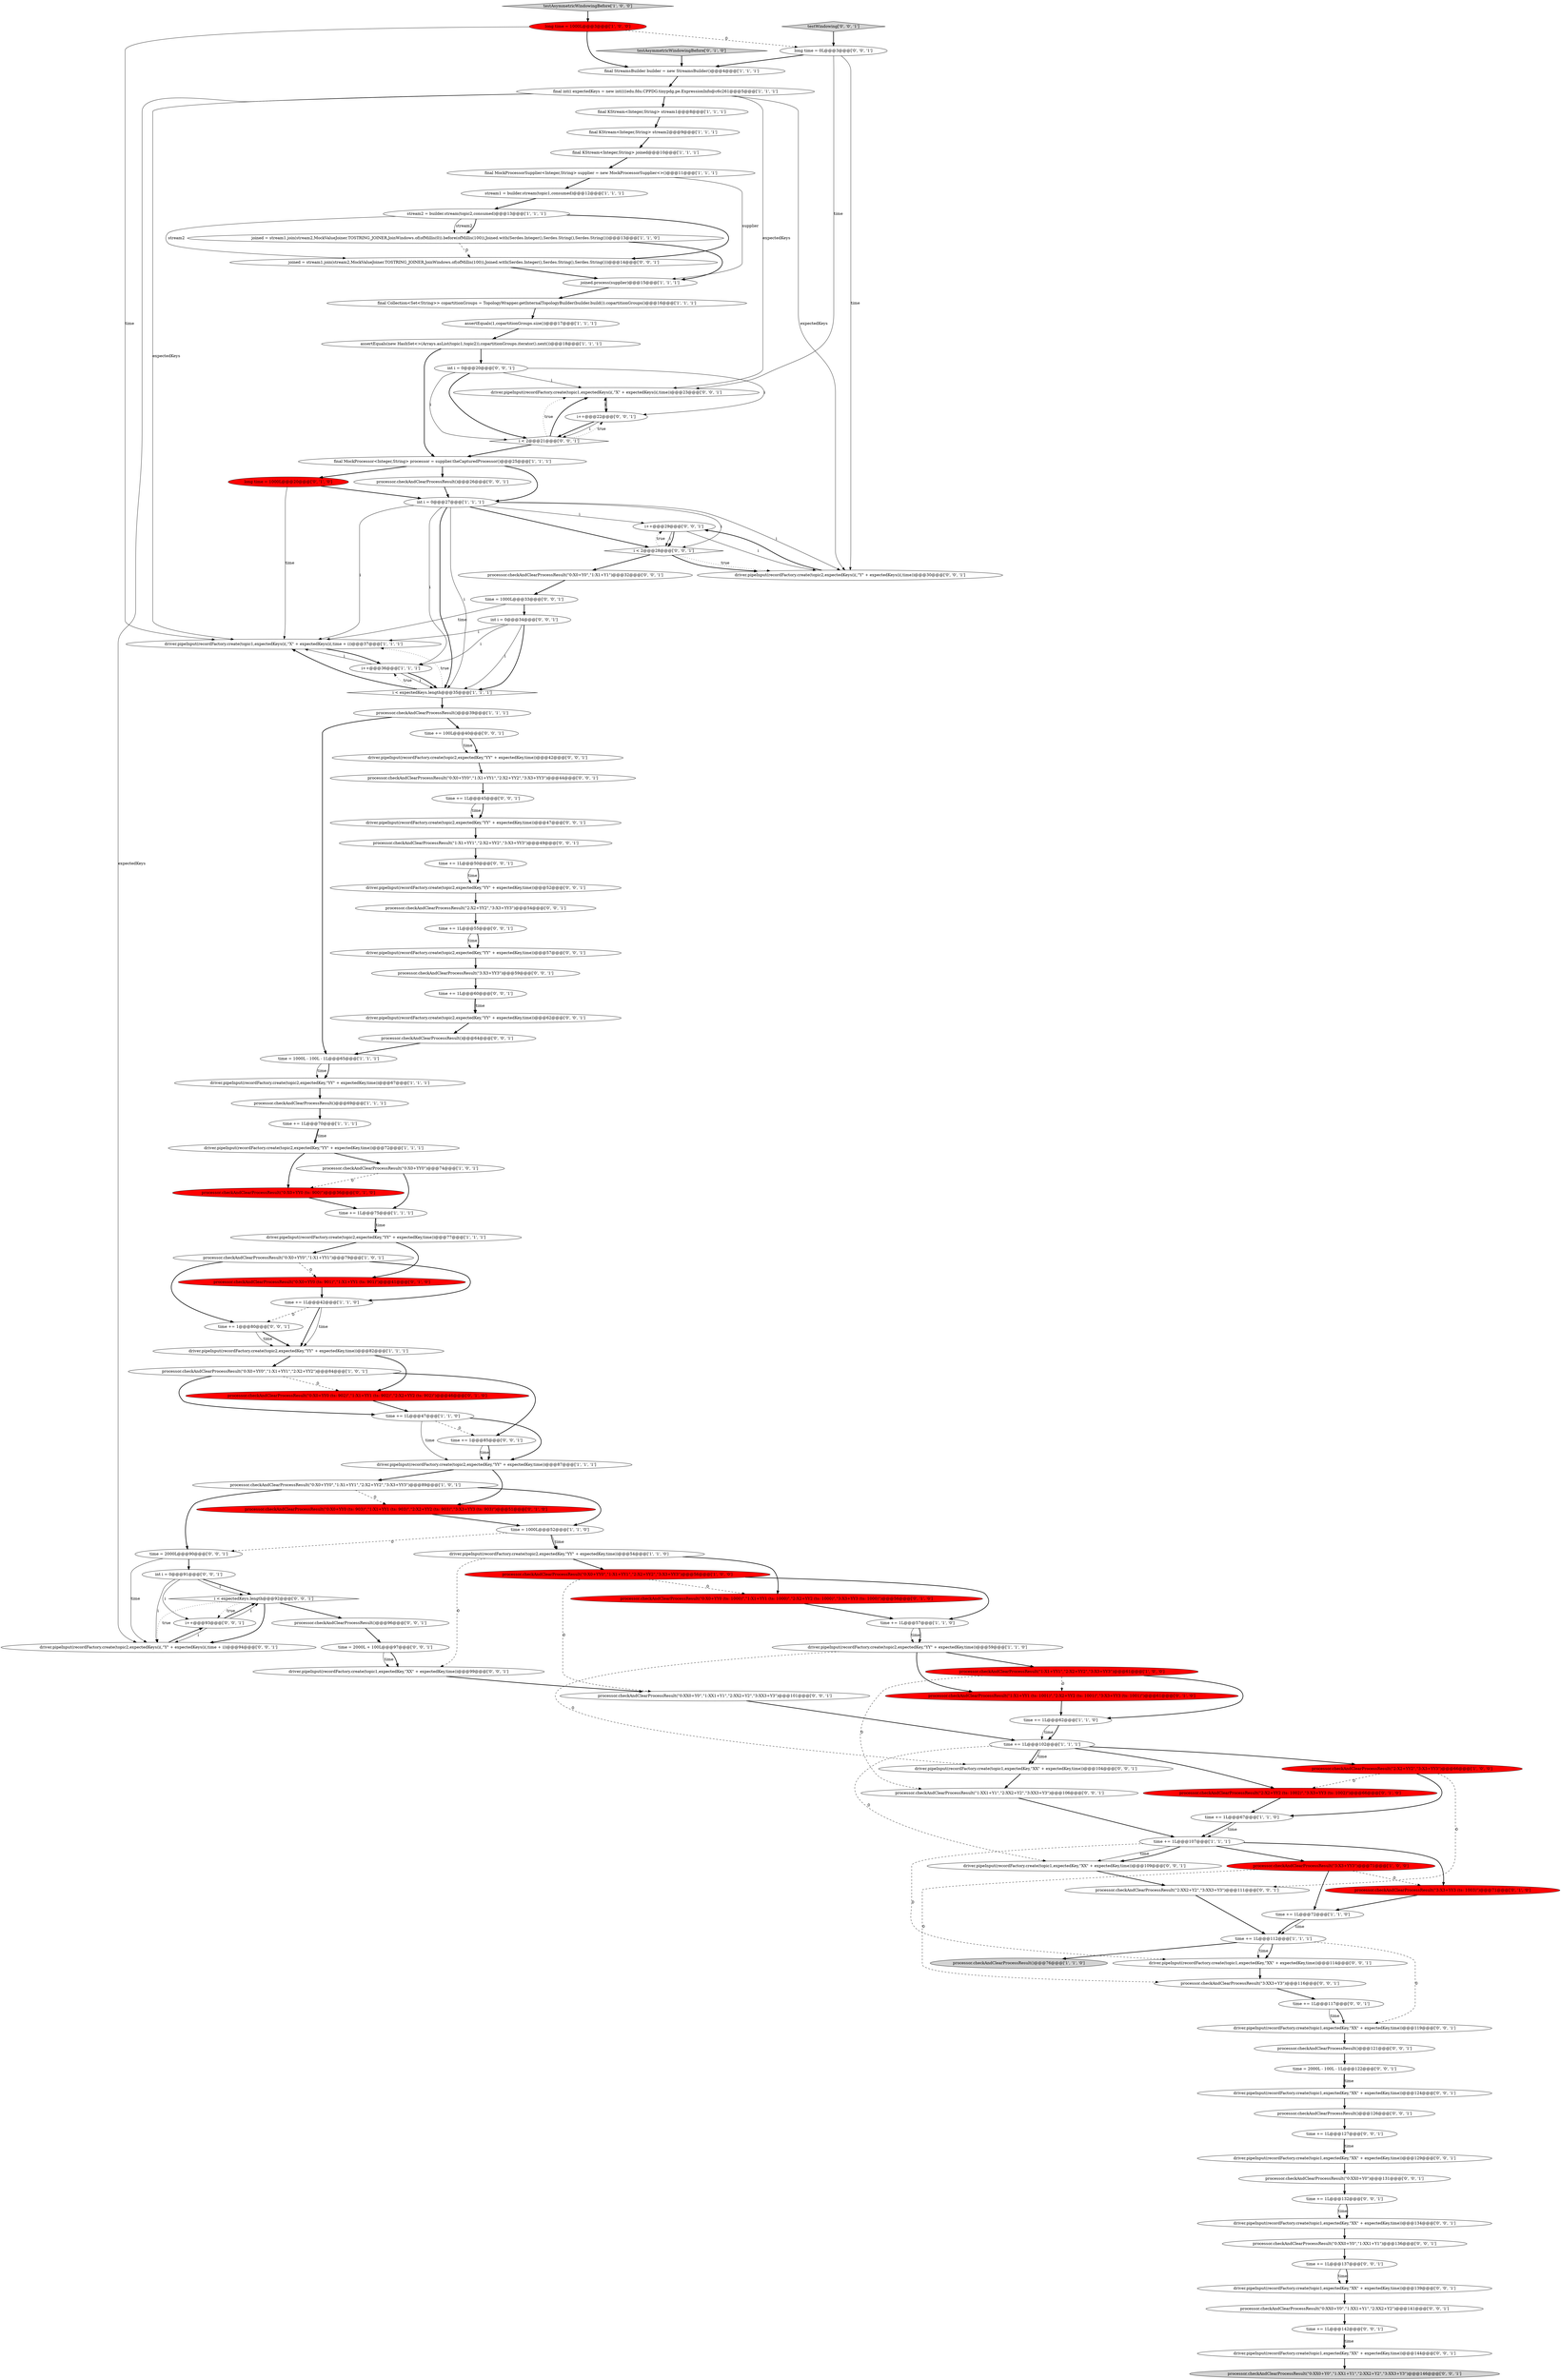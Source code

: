 digraph {
38 [style = filled, label = "time += 1L@@@75@@@['1', '1', '1']", fillcolor = white, shape = ellipse image = "AAA0AAABBB1BBB"];
18 [style = filled, label = "driver.pipeInput(recordFactory.create(topic1,expectedKeys(i(,\"X\" + expectedKeys(i(,time + i))@@@37@@@['1', '1', '1']", fillcolor = white, shape = ellipse image = "AAA0AAABBB1BBB"];
69 [style = filled, label = "processor.checkAndClearProcessResult()@@@121@@@['0', '0', '1']", fillcolor = white, shape = ellipse image = "AAA0AAABBB3BBB"];
13 [style = filled, label = "driver.pipeInput(recordFactory.create(topic2,expectedKey,\"YY\" + expectedKey,time))@@@82@@@['1', '1', '1']", fillcolor = white, shape = ellipse image = "AAA0AAABBB1BBB"];
68 [style = filled, label = "i++@@@29@@@['0', '0', '1']", fillcolor = white, shape = ellipse image = "AAA0AAABBB3BBB"];
55 [style = filled, label = "testAsymmetricWindowingBefore['0', '1', '0']", fillcolor = lightgray, shape = diamond image = "AAA0AAABBB2BBB"];
16 [style = filled, label = "time += 1L@@@47@@@['1', '1', '0']", fillcolor = white, shape = ellipse image = "AAA0AAABBB1BBB"];
40 [style = filled, label = "driver.pipeInput(recordFactory.create(topic2,expectedKey,\"YY\" + expectedKey,time))@@@87@@@['1', '1', '1']", fillcolor = white, shape = ellipse image = "AAA0AAABBB1BBB"];
7 [style = filled, label = "assertEquals(new HashSet<>(Arrays.asList(topic1,topic2)),copartitionGroups.iterator().next())@@@18@@@['1', '1', '1']", fillcolor = white, shape = ellipse image = "AAA0AAABBB1BBB"];
93 [style = filled, label = "processor.checkAndClearProcessResult(\"1:X1+YY1\",\"2:X2+YY2\",\"3:X3+YY3\")@@@49@@@['0', '0', '1']", fillcolor = white, shape = ellipse image = "AAA0AAABBB3BBB"];
15 [style = filled, label = "joined.process(supplier)@@@15@@@['1', '1', '1']", fillcolor = white, shape = ellipse image = "AAA0AAABBB1BBB"];
6 [style = filled, label = "driver.pipeInput(recordFactory.create(topic2,expectedKey,\"YY\" + expectedKey,time))@@@54@@@['1', '1', '0']", fillcolor = white, shape = ellipse image = "AAA0AAABBB1BBB"];
109 [style = filled, label = "driver.pipeInput(recordFactory.create(topic1,expectedKey,\"XX\" + expectedKey,time))@@@139@@@['0', '0', '1']", fillcolor = white, shape = ellipse image = "AAA0AAABBB3BBB"];
72 [style = filled, label = "testWindowing['0', '0', '1']", fillcolor = lightgray, shape = diamond image = "AAA0AAABBB3BBB"];
50 [style = filled, label = "processor.checkAndClearProcessResult(\"3:X3+YY3\")@@@71@@@['1', '0', '0']", fillcolor = red, shape = ellipse image = "AAA1AAABBB1BBB"];
120 [style = filled, label = "processor.checkAndClearProcessResult()@@@26@@@['0', '0', '1']", fillcolor = white, shape = ellipse image = "AAA0AAABBB3BBB"];
45 [style = filled, label = "final KStream<Integer,String> joined@@@10@@@['1', '1', '1']", fillcolor = white, shape = ellipse image = "AAA0AAABBB1BBB"];
91 [style = filled, label = "int i = 0@@@91@@@['0', '0', '1']", fillcolor = white, shape = ellipse image = "AAA0AAABBB3BBB"];
79 [style = filled, label = "processor.checkAndClearProcessResult(\"2:XX2+Y2\",\"3:XX3+Y3\")@@@111@@@['0', '0', '1']", fillcolor = white, shape = ellipse image = "AAA0AAABBB3BBB"];
110 [style = filled, label = "i < expectedKeys.length@@@92@@@['0', '0', '1']", fillcolor = white, shape = diamond image = "AAA0AAABBB3BBB"];
42 [style = filled, label = "processor.checkAndClearProcessResult(\"0:X0+YY0\")@@@74@@@['1', '0', '1']", fillcolor = white, shape = ellipse image = "AAA0AAABBB1BBB"];
56 [style = filled, label = "processor.checkAndClearProcessResult(\"1:X1+YY1 (ts: 1001)\",\"2:X2+YY2 (ts: 1001)\",\"3:X3+YY3 (ts: 1001)\")@@@61@@@['0', '1', '0']", fillcolor = red, shape = ellipse image = "AAA1AAABBB2BBB"];
27 [style = filled, label = "processor.checkAndClearProcessResult()@@@69@@@['1', '1', '1']", fillcolor = white, shape = ellipse image = "AAA0AAABBB1BBB"];
89 [style = filled, label = "processor.checkAndClearProcessResult()@@@64@@@['0', '0', '1']", fillcolor = white, shape = ellipse image = "AAA0AAABBB3BBB"];
25 [style = filled, label = "processor.checkAndClearProcessResult(\"2:X2+YY2\",\"3:X3+YY3\")@@@66@@@['1', '0', '0']", fillcolor = red, shape = ellipse image = "AAA1AAABBB1BBB"];
65 [style = filled, label = "driver.pipeInput(recordFactory.create(topic2,expectedKey,\"YY\" + expectedKey,time))@@@42@@@['0', '0', '1']", fillcolor = white, shape = ellipse image = "AAA0AAABBB3BBB"];
32 [style = filled, label = "i < expectedKeys.length@@@35@@@['1', '1', '1']", fillcolor = white, shape = diamond image = "AAA0AAABBB1BBB"];
99 [style = filled, label = "processor.checkAndClearProcessResult(\"2:X2+YY2\",\"3:X3+YY3\")@@@54@@@['0', '0', '1']", fillcolor = white, shape = ellipse image = "AAA0AAABBB3BBB"];
62 [style = filled, label = "processor.checkAndClearProcessResult(\"3:XX3+Y3\")@@@116@@@['0', '0', '1']", fillcolor = white, shape = ellipse image = "AAA0AAABBB3BBB"];
54 [style = filled, label = "processor.checkAndClearProcessResult(\"0:X0+YY0 (ts: 901)\",\"1:X1+YY1 (ts: 901)\")@@@41@@@['0', '1', '0']", fillcolor = red, shape = ellipse image = "AAA1AAABBB2BBB"];
52 [style = filled, label = "processor.checkAndClearProcessResult(\"3:X3+YY3 (ts: 1003)\")@@@71@@@['0', '1', '0']", fillcolor = red, shape = ellipse image = "AAA1AAABBB2BBB"];
41 [style = filled, label = "processor.checkAndClearProcessResult()@@@39@@@['1', '1', '1']", fillcolor = white, shape = ellipse image = "AAA0AAABBB1BBB"];
76 [style = filled, label = "processor.checkAndClearProcessResult(\"3:X3+YY3\")@@@59@@@['0', '0', '1']", fillcolor = white, shape = ellipse image = "AAA0AAABBB3BBB"];
78 [style = filled, label = "driver.pipeInput(recordFactory.create(topic1,expectedKey,\"XX\" + expectedKey,time))@@@119@@@['0', '0', '1']", fillcolor = white, shape = ellipse image = "AAA0AAABBB3BBB"];
53 [style = filled, label = "processor.checkAndClearProcessResult(\"0:X0+YY0 (ts: 902)\",\"1:X1+YY1 (ts: 902)\",\"2:X2+YY2 (ts: 902)\")@@@46@@@['0', '1', '0']", fillcolor = red, shape = ellipse image = "AAA1AAABBB2BBB"];
100 [style = filled, label = "i++@@@93@@@['0', '0', '1']", fillcolor = white, shape = ellipse image = "AAA0AAABBB3BBB"];
108 [style = filled, label = "time = 2000L + 100L@@@97@@@['0', '0', '1']", fillcolor = white, shape = ellipse image = "AAA0AAABBB3BBB"];
61 [style = filled, label = "joined = stream1.join(stream2,MockValueJoiner.TOSTRING_JOINER,JoinWindows.of(ofMillis(100)),Joined.with(Serdes.Integer(),Serdes.String(),Serdes.String()))@@@14@@@['0', '0', '1']", fillcolor = white, shape = ellipse image = "AAA0AAABBB3BBB"];
81 [style = filled, label = "driver.pipeInput(recordFactory.create(topic1,expectedKeys(i(,\"X\" + expectedKeys(i(,time))@@@23@@@['0', '0', '1']", fillcolor = white, shape = ellipse image = "AAA0AAABBB3BBB"];
39 [style = filled, label = "joined = stream1.join(stream2,MockValueJoiner.TOSTRING_JOINER,JoinWindows.of(ofMillis(0)).before(ofMillis(100)),Joined.with(Serdes.Integer(),Serdes.String(),Serdes.String()))@@@13@@@['1', '1', '0']", fillcolor = white, shape = ellipse image = "AAA0AAABBB1BBB"];
94 [style = filled, label = "time += 1L@@@142@@@['0', '0', '1']", fillcolor = white, shape = ellipse image = "AAA0AAABBB3BBB"];
121 [style = filled, label = "processor.checkAndClearProcessResult(\"0:XX0+Y0\")@@@131@@@['0', '0', '1']", fillcolor = white, shape = ellipse image = "AAA0AAABBB3BBB"];
115 [style = filled, label = "time += 1L@@@60@@@['0', '0', '1']", fillcolor = white, shape = ellipse image = "AAA0AAABBB3BBB"];
104 [style = filled, label = "processor.checkAndClearProcessResult()@@@126@@@['0', '0', '1']", fillcolor = white, shape = ellipse image = "AAA0AAABBB3BBB"];
46 [style = filled, label = "time += 1L@@@107@@@['1', '1', '1']", fillcolor = white, shape = ellipse image = "AAA0AAABBB1BBB"];
75 [style = filled, label = "driver.pipeInput(recordFactory.create(topic1,expectedKey,\"XX\" + expectedKey,time))@@@109@@@['0', '0', '1']", fillcolor = white, shape = ellipse image = "AAA0AAABBB3BBB"];
9 [style = filled, label = "processor.checkAndClearProcessResult(\"0:X0+YY0\",\"1:X1+YY1\")@@@79@@@['1', '0', '1']", fillcolor = white, shape = ellipse image = "AAA0AAABBB1BBB"];
118 [style = filled, label = "processor.checkAndClearProcessResult(\"0:XX0+Y0\",\"1:XX1+Y1\",\"2:XX2+Y2\")@@@141@@@['0', '0', '1']", fillcolor = white, shape = ellipse image = "AAA0AAABBB3BBB"];
85 [style = filled, label = "driver.pipeInput(recordFactory.create(topic1,expectedKey,\"XX\" + expectedKey,time))@@@104@@@['0', '0', '1']", fillcolor = white, shape = ellipse image = "AAA0AAABBB3BBB"];
58 [style = filled, label = "processor.checkAndClearProcessResult(\"0:X0+YY0 (ts: 1000)\",\"1:X1+YY1 (ts: 1000)\",\"2:X2+YY2 (ts: 1000)\",\"3:X3+YY3 (ts: 1000)\")@@@56@@@['0', '1', '0']", fillcolor = red, shape = ellipse image = "AAA1AAABBB2BBB"];
14 [style = filled, label = "time = 1000L@@@52@@@['1', '1', '0']", fillcolor = white, shape = ellipse image = "AAA0AAABBB1BBB"];
8 [style = filled, label = "final StreamsBuilder builder = new StreamsBuilder()@@@4@@@['1', '1', '1']", fillcolor = white, shape = ellipse image = "AAA0AAABBB1BBB"];
113 [style = filled, label = "driver.pipeInput(recordFactory.create(topic1,expectedKey,\"XX\" + expectedKey,time))@@@99@@@['0', '0', '1']", fillcolor = white, shape = ellipse image = "AAA0AAABBB3BBB"];
24 [style = filled, label = "time += 1L@@@62@@@['1', '1', '0']", fillcolor = white, shape = ellipse image = "AAA0AAABBB1BBB"];
19 [style = filled, label = "driver.pipeInput(recordFactory.create(topic2,expectedKey,\"YY\" + expectedKey,time))@@@77@@@['1', '1', '1']", fillcolor = white, shape = ellipse image = "AAA0AAABBB1BBB"];
20 [style = filled, label = "i++@@@36@@@['1', '1', '1']", fillcolor = white, shape = ellipse image = "AAA0AAABBB1BBB"];
37 [style = filled, label = "final KStream<Integer,String> stream1@@@8@@@['1', '1', '1']", fillcolor = white, shape = ellipse image = "AAA0AAABBB1BBB"];
63 [style = filled, label = "processor.checkAndClearProcessResult(\"0:XX0+Y0\",\"1:XX1+Y1\",\"2:XX2+Y2\",\"3:XX3+Y3\")@@@101@@@['0', '0', '1']", fillcolor = white, shape = ellipse image = "AAA0AAABBB3BBB"];
11 [style = filled, label = "driver.pipeInput(recordFactory.create(topic2,expectedKey,\"YY\" + expectedKey,time))@@@59@@@['1', '1', '0']", fillcolor = white, shape = ellipse image = "AAA0AAABBB1BBB"];
0 [style = filled, label = "processor.checkAndClearProcessResult(\"0:X0+YY0\",\"1:X1+YY1\",\"2:X2+YY2\",\"3:X3+YY3\")@@@56@@@['1', '0', '0']", fillcolor = red, shape = ellipse image = "AAA1AAABBB1BBB"];
111 [style = filled, label = "time += 1L@@@45@@@['0', '0', '1']", fillcolor = white, shape = ellipse image = "AAA0AAABBB3BBB"];
48 [style = filled, label = "int i = 0@@@27@@@['1', '1', '1']", fillcolor = white, shape = ellipse image = "AAA0AAABBB1BBB"];
43 [style = filled, label = "final KStream<Integer,String> stream2@@@9@@@['1', '1', '1']", fillcolor = white, shape = ellipse image = "AAA0AAABBB1BBB"];
70 [style = filled, label = "time += 100L@@@40@@@['0', '0', '1']", fillcolor = white, shape = ellipse image = "AAA0AAABBB3BBB"];
33 [style = filled, label = "time += 1L@@@70@@@['1', '1', '1']", fillcolor = white, shape = ellipse image = "AAA0AAABBB1BBB"];
73 [style = filled, label = "driver.pipeInput(recordFactory.create(topic2,expectedKey,\"YY\" + expectedKey,time))@@@47@@@['0', '0', '1']", fillcolor = white, shape = ellipse image = "AAA0AAABBB3BBB"];
34 [style = filled, label = "stream1 = builder.stream(topic1,consumed)@@@12@@@['1', '1', '1']", fillcolor = white, shape = ellipse image = "AAA0AAABBB1BBB"];
4 [style = filled, label = "time += 1L@@@102@@@['1', '1', '1']", fillcolor = white, shape = ellipse image = "AAA0AAABBB1BBB"];
22 [style = filled, label = "driver.pipeInput(recordFactory.create(topic2,expectedKey,\"YY\" + expectedKey,time))@@@72@@@['1', '1', '1']", fillcolor = white, shape = ellipse image = "AAA0AAABBB1BBB"];
97 [style = filled, label = "i < 2@@@28@@@['0', '0', '1']", fillcolor = white, shape = diamond image = "AAA0AAABBB3BBB"];
17 [style = filled, label = "final int(( expectedKeys = new int((((edu.fdu.CPPDG.tinypdg.pe.ExpressionInfo@c6c261@@@5@@@['1', '1', '1']", fillcolor = white, shape = ellipse image = "AAA0AAABBB1BBB"];
96 [style = filled, label = "time += 1L@@@132@@@['0', '0', '1']", fillcolor = white, shape = ellipse image = "AAA0AAABBB3BBB"];
59 [style = filled, label = "processor.checkAndClearProcessResult(\"0:X0+YY0 (ts: 900)\")@@@36@@@['0', '1', '0']", fillcolor = red, shape = ellipse image = "AAA1AAABBB2BBB"];
83 [style = filled, label = "processor.checkAndClearProcessResult(\"0:XX0+Y0\",\"1:XX1+Y1\")@@@136@@@['0', '0', '1']", fillcolor = white, shape = ellipse image = "AAA0AAABBB3BBB"];
5 [style = filled, label = "processor.checkAndClearProcessResult()@@@76@@@['1', '1', '0']", fillcolor = lightgray, shape = ellipse image = "AAA0AAABBB1BBB"];
29 [style = filled, label = "final MockProcessor<Integer,String> processor = supplier.theCapturedProcessor()@@@25@@@['1', '1', '1']", fillcolor = white, shape = ellipse image = "AAA0AAABBB1BBB"];
10 [style = filled, label = "testAsymmetricWindowingBefore['1', '0', '0']", fillcolor = lightgray, shape = diamond image = "AAA0AAABBB1BBB"];
71 [style = filled, label = "time += 1@@@85@@@['0', '0', '1']", fillcolor = white, shape = ellipse image = "AAA0AAABBB3BBB"];
80 [style = filled, label = "processor.checkAndClearProcessResult()@@@96@@@['0', '0', '1']", fillcolor = white, shape = ellipse image = "AAA0AAABBB3BBB"];
36 [style = filled, label = "stream2 = builder.stream(topic2,consumed)@@@13@@@['1', '1', '1']", fillcolor = white, shape = ellipse image = "AAA0AAABBB1BBB"];
28 [style = filled, label = "time += 1L@@@57@@@['1', '1', '0']", fillcolor = white, shape = ellipse image = "AAA0AAABBB1BBB"];
44 [style = filled, label = "time = 1000L - 100L - 1L@@@65@@@['1', '1', '1']", fillcolor = white, shape = ellipse image = "AAA0AAABBB1BBB"];
21 [style = filled, label = "final Collection<Set<String>> copartitionGroups = TopologyWrapper.getInternalTopologyBuilder(builder.build()).copartitionGroups()@@@16@@@['1', '1', '1']", fillcolor = white, shape = ellipse image = "AAA0AAABBB1BBB"];
103 [style = filled, label = "time += 1L@@@137@@@['0', '0', '1']", fillcolor = white, shape = ellipse image = "AAA0AAABBB3BBB"];
112 [style = filled, label = "driver.pipeInput(recordFactory.create(topic1,expectedKey,\"XX\" + expectedKey,time))@@@114@@@['0', '0', '1']", fillcolor = white, shape = ellipse image = "AAA0AAABBB3BBB"];
77 [style = filled, label = "time += 1L@@@117@@@['0', '0', '1']", fillcolor = white, shape = ellipse image = "AAA0AAABBB3BBB"];
3 [style = filled, label = "processor.checkAndClearProcessResult(\"1:X1+YY1\",\"2:X2+YY2\",\"3:X3+YY3\")@@@61@@@['1', '0', '0']", fillcolor = red, shape = ellipse image = "AAA1AAABBB1BBB"];
95 [style = filled, label = "driver.pipeInput(recordFactory.create(topic2,expectedKeys(i(,\"Y\" + expectedKeys(i(,time))@@@30@@@['0', '0', '1']", fillcolor = white, shape = ellipse image = "AAA0AAABBB3BBB"];
84 [style = filled, label = "processor.checkAndClearProcessResult(\"0:X0+YY0\",\"1:X1+YY1\",\"2:X2+YY2\",\"3:X3+YY3\")@@@44@@@['0', '0', '1']", fillcolor = white, shape = ellipse image = "AAA0AAABBB3BBB"];
74 [style = filled, label = "int i = 0@@@34@@@['0', '0', '1']", fillcolor = white, shape = ellipse image = "AAA0AAABBB3BBB"];
116 [style = filled, label = "driver.pipeInput(recordFactory.create(topic2,expectedKeys(i(,\"Y\" + expectedKeys(i(,time + i))@@@94@@@['0', '0', '1']", fillcolor = white, shape = ellipse image = "AAA0AAABBB3BBB"];
90 [style = filled, label = "driver.pipeInput(recordFactory.create(topic1,expectedKey,\"XX\" + expectedKey,time))@@@134@@@['0', '0', '1']", fillcolor = white, shape = ellipse image = "AAA0AAABBB3BBB"];
117 [style = filled, label = "driver.pipeInput(recordFactory.create(topic2,expectedKey,\"YY\" + expectedKey,time))@@@57@@@['0', '0', '1']", fillcolor = white, shape = ellipse image = "AAA0AAABBB3BBB"];
101 [style = filled, label = "driver.pipeInput(recordFactory.create(topic2,expectedKey,\"YY\" + expectedKey,time))@@@52@@@['0', '0', '1']", fillcolor = white, shape = ellipse image = "AAA0AAABBB3BBB"];
1 [style = filled, label = "time += 1L@@@112@@@['1', '1', '1']", fillcolor = white, shape = ellipse image = "AAA0AAABBB1BBB"];
88 [style = filled, label = "processor.checkAndClearProcessResult(\"1:XX1+Y1\",\"2:XX2+Y2\",\"3:XX3+Y3\")@@@106@@@['0', '0', '1']", fillcolor = white, shape = ellipse image = "AAA0AAABBB3BBB"];
92 [style = filled, label = "time += 1L@@@50@@@['0', '0', '1']", fillcolor = white, shape = ellipse image = "AAA0AAABBB3BBB"];
114 [style = filled, label = "processor.checkAndClearProcessResult(\"0:XX0+Y0\",\"1:XX1+Y1\",\"2:XX2+Y2\",\"3:XX3+Y3\")@@@146@@@['0', '0', '1']", fillcolor = lightgray, shape = ellipse image = "AAA0AAABBB3BBB"];
98 [style = filled, label = "long time = 0L@@@3@@@['0', '0', '1']", fillcolor = white, shape = ellipse image = "AAA0AAABBB3BBB"];
82 [style = filled, label = "driver.pipeInput(recordFactory.create(topic1,expectedKey,\"XX\" + expectedKey,time))@@@144@@@['0', '0', '1']", fillcolor = white, shape = ellipse image = "AAA0AAABBB3BBB"];
49 [style = filled, label = "assertEquals(1,copartitionGroups.size())@@@17@@@['1', '1', '1']", fillcolor = white, shape = ellipse image = "AAA0AAABBB1BBB"];
105 [style = filled, label = "time = 2000L@@@90@@@['0', '0', '1']", fillcolor = white, shape = ellipse image = "AAA0AAABBB3BBB"];
51 [style = filled, label = "processor.checkAndClearProcessResult(\"0:X0+YY0 (ts: 903)\",\"1:X1+YY1 (ts: 903)\",\"2:X2+YY2 (ts: 903)\",\"3:X3+YY3 (ts: 903)\")@@@51@@@['0', '1', '0']", fillcolor = red, shape = ellipse image = "AAA1AAABBB2BBB"];
64 [style = filled, label = "int i = 0@@@20@@@['0', '0', '1']", fillcolor = white, shape = ellipse image = "AAA0AAABBB3BBB"];
57 [style = filled, label = "long time = 1000L@@@20@@@['0', '1', '0']", fillcolor = red, shape = ellipse image = "AAA1AAABBB2BBB"];
12 [style = filled, label = "time += 1L@@@67@@@['1', '1', '0']", fillcolor = white, shape = ellipse image = "AAA0AAABBB1BBB"];
35 [style = filled, label = "processor.checkAndClearProcessResult(\"0:X0+YY0\",\"1:X1+YY1\",\"2:X2+YY2\")@@@84@@@['1', '0', '1']", fillcolor = white, shape = ellipse image = "AAA0AAABBB1BBB"];
2 [style = filled, label = "processor.checkAndClearProcessResult(\"0:X0+YY0\",\"1:X1+YY1\",\"2:X2+YY2\",\"3:X3+YY3\")@@@89@@@['1', '0', '1']", fillcolor = white, shape = ellipse image = "AAA0AAABBB1BBB"];
60 [style = filled, label = "processor.checkAndClearProcessResult(\"2:X2+YY2 (ts: 1002)\",\"3:X3+YY3 (ts: 1002)\")@@@66@@@['0', '1', '0']", fillcolor = red, shape = ellipse image = "AAA1AAABBB2BBB"];
86 [style = filled, label = "time += 1L@@@127@@@['0', '0', '1']", fillcolor = white, shape = ellipse image = "AAA0AAABBB3BBB"];
122 [style = filled, label = "time = 1000L@@@33@@@['0', '0', '1']", fillcolor = white, shape = ellipse image = "AAA0AAABBB3BBB"];
26 [style = filled, label = "final MockProcessorSupplier<Integer,String> supplier = new MockProcessorSupplier<>()@@@11@@@['1', '1', '1']", fillcolor = white, shape = ellipse image = "AAA0AAABBB1BBB"];
123 [style = filled, label = "time += 1@@@80@@@['0', '0', '1']", fillcolor = white, shape = ellipse image = "AAA0AAABBB3BBB"];
31 [style = filled, label = "time += 1L@@@42@@@['1', '1', '0']", fillcolor = white, shape = ellipse image = "AAA0AAABBB1BBB"];
106 [style = filled, label = "time = 2000L - 100L - 1L@@@122@@@['0', '0', '1']", fillcolor = white, shape = ellipse image = "AAA0AAABBB3BBB"];
124 [style = filled, label = "processor.checkAndClearProcessResult(\"0:X0+Y0\",\"1:X1+Y1\")@@@32@@@['0', '0', '1']", fillcolor = white, shape = ellipse image = "AAA0AAABBB3BBB"];
47 [style = filled, label = "driver.pipeInput(recordFactory.create(topic2,expectedKey,\"YY\" + expectedKey,time))@@@67@@@['1', '1', '1']", fillcolor = white, shape = ellipse image = "AAA0AAABBB1BBB"];
66 [style = filled, label = "driver.pipeInput(recordFactory.create(topic1,expectedKey,\"XX\" + expectedKey,time))@@@129@@@['0', '0', '1']", fillcolor = white, shape = ellipse image = "AAA0AAABBB3BBB"];
87 [style = filled, label = "i < 2@@@21@@@['0', '0', '1']", fillcolor = white, shape = diamond image = "AAA0AAABBB3BBB"];
107 [style = filled, label = "driver.pipeInput(recordFactory.create(topic1,expectedKey,\"XX\" + expectedKey,time))@@@124@@@['0', '0', '1']", fillcolor = white, shape = ellipse image = "AAA0AAABBB3BBB"];
102 [style = filled, label = "i++@@@22@@@['0', '0', '1']", fillcolor = white, shape = ellipse image = "AAA0AAABBB3BBB"];
119 [style = filled, label = "time += 1L@@@55@@@['0', '0', '1']", fillcolor = white, shape = ellipse image = "AAA0AAABBB3BBB"];
23 [style = filled, label = "long time = 1000L@@@3@@@['1', '0', '0']", fillcolor = red, shape = ellipse image = "AAA1AAABBB1BBB"];
67 [style = filled, label = "driver.pipeInput(recordFactory.create(topic2,expectedKey,\"YY\" + expectedKey,time))@@@62@@@['0', '0', '1']", fillcolor = white, shape = ellipse image = "AAA0AAABBB3BBB"];
30 [style = filled, label = "time += 1L@@@72@@@['1', '1', '0']", fillcolor = white, shape = ellipse image = "AAA0AAABBB1BBB"];
1->5 [style = bold, label=""];
58->28 [style = bold, label=""];
40->2 [style = bold, label=""];
42->59 [style = dashed, label="0"];
117->76 [style = bold, label=""];
79->1 [style = bold, label=""];
119->117 [style = bold, label=""];
4->25 [style = bold, label=""];
90->83 [style = bold, label=""];
3->24 [style = bold, label=""];
121->96 [style = bold, label=""];
105->116 [style = solid, label="time"];
15->21 [style = bold, label=""];
98->95 [style = solid, label="time"];
70->65 [style = bold, label=""];
26->34 [style = bold, label=""];
65->84 [style = bold, label=""];
91->110 [style = bold, label=""];
46->112 [style = dashed, label="0"];
4->75 [style = dashed, label="0"];
102->81 [style = solid, label="i"];
104->86 [style = bold, label=""];
97->68 [style = dotted, label="true"];
64->81 [style = solid, label="i"];
47->27 [style = bold, label=""];
119->117 [style = solid, label="time"];
107->104 [style = bold, label=""];
71->40 [style = solid, label="time"];
57->18 [style = solid, label="time"];
11->85 [style = dashed, label="0"];
96->90 [style = solid, label="time"];
113->63 [style = bold, label=""];
0->63 [style = dashed, label="0"];
87->81 [style = dotted, label="true"];
103->109 [style = solid, label="time"];
99->119 [style = bold, label=""];
37->43 [style = bold, label=""];
22->59 [style = bold, label=""];
93->92 [style = bold, label=""];
62->77 [style = bold, label=""];
30->1 [style = solid, label="time"];
36->39 [style = solid, label="stream2"];
19->9 [style = bold, label=""];
48->97 [style = solid, label="i"];
2->14 [style = bold, label=""];
124->122 [style = bold, label=""];
48->18 [style = solid, label="i"];
48->68 [style = solid, label="i"];
81->102 [style = bold, label=""];
109->118 [style = bold, label=""];
91->116 [style = solid, label="i"];
27->33 [style = bold, label=""];
68->97 [style = solid, label="i"];
32->18 [style = bold, label=""];
46->50 [style = bold, label=""];
87->29 [style = bold, label=""];
97->95 [style = dotted, label="true"];
44->47 [style = bold, label=""];
7->29 [style = bold, label=""];
26->15 [style = solid, label="supplier"];
91->100 [style = solid, label="i"];
64->102 [style = solid, label="i"];
108->113 [style = bold, label=""];
91->110 [style = solid, label="i"];
46->75 [style = solid, label="time"];
112->62 [style = bold, label=""];
16->40 [style = bold, label=""];
73->93 [style = bold, label=""];
11->56 [style = bold, label=""];
17->116 [style = solid, label="expectedKeys"];
28->11 [style = solid, label="time"];
40->51 [style = bold, label=""];
86->66 [style = bold, label=""];
50->30 [style = bold, label=""];
98->81 [style = solid, label="time"];
83->103 [style = bold, label=""];
3->56 [style = dashed, label="0"];
1->112 [style = bold, label=""];
25->79 [style = dashed, label="0"];
67->89 [style = bold, label=""];
23->8 [style = bold, label=""];
17->37 [style = bold, label=""];
105->91 [style = bold, label=""];
77->78 [style = bold, label=""];
122->18 [style = solid, label="time"];
43->45 [style = bold, label=""];
116->100 [style = bold, label=""];
106->107 [style = bold, label=""];
123->13 [style = bold, label=""];
88->46 [style = bold, label=""];
48->97 [style = bold, label=""];
24->4 [style = solid, label="time"];
50->62 [style = dashed, label="0"];
8->17 [style = bold, label=""];
3->88 [style = dashed, label="0"];
18->20 [style = bold, label=""];
86->66 [style = solid, label="time"];
51->14 [style = bold, label=""];
35->71 [style = bold, label=""];
35->53 [style = dashed, label="0"];
50->52 [style = dashed, label="0"];
96->90 [style = bold, label=""];
0->58 [style = dashed, label="0"];
85->88 [style = bold, label=""];
31->123 [style = dashed, label="0"];
38->19 [style = solid, label="time"];
34->36 [style = bold, label=""];
23->18 [style = solid, label="time"];
118->94 [style = bold, label=""];
48->32 [style = bold, label=""];
120->48 [style = bold, label=""];
9->123 [style = bold, label=""];
72->98 [style = bold, label=""];
48->20 [style = solid, label="i"];
75->79 [style = bold, label=""];
17->95 [style = solid, label="expectedKeys"];
29->57 [style = bold, label=""];
2->51 [style = dashed, label="0"];
42->38 [style = bold, label=""];
14->6 [style = bold, label=""];
122->74 [style = bold, label=""];
14->105 [style = dashed, label="0"];
41->70 [style = bold, label=""];
60->12 [style = bold, label=""];
22->42 [style = bold, label=""];
20->32 [style = solid, label="i"];
100->110 [style = bold, label=""];
110->116 [style = bold, label=""];
32->18 [style = dotted, label="true"];
110->80 [style = bold, label=""];
6->113 [style = dashed, label="0"];
106->107 [style = solid, label="time"];
7->64 [style = bold, label=""];
9->31 [style = bold, label=""];
17->81 [style = solid, label="expectedKeys"];
31->13 [style = bold, label=""];
48->32 [style = solid, label="i"];
25->60 [style = dashed, label="0"];
32->20 [style = dotted, label="true"];
92->101 [style = bold, label=""];
76->115 [style = bold, label=""];
70->65 [style = solid, label="time"];
87->81 [style = bold, label=""];
111->73 [style = bold, label=""];
31->13 [style = solid, label="time"];
115->67 [style = solid, label="time"];
56->24 [style = bold, label=""];
36->61 [style = solid, label="stream2"];
77->78 [style = solid, label="time"];
84->111 [style = bold, label=""];
36->39 [style = bold, label=""];
38->19 [style = bold, label=""];
80->108 [style = bold, label=""];
48->95 [style = solid, label="i"];
97->124 [style = bold, label=""];
110->100 [style = dotted, label="true"];
19->54 [style = bold, label=""];
74->18 [style = solid, label="i"];
68->97 [style = bold, label=""];
2->105 [style = bold, label=""];
97->95 [style = bold, label=""];
74->20 [style = solid, label="i"];
12->46 [style = bold, label=""];
46->75 [style = bold, label=""];
23->98 [style = dashed, label="0"];
11->3 [style = bold, label=""];
10->23 [style = bold, label=""];
17->18 [style = solid, label="expectedKeys"];
49->7 [style = bold, label=""];
33->22 [style = solid, label="time"];
89->44 [style = bold, label=""];
21->49 [style = bold, label=""];
16->40 [style = solid, label="time"];
32->41 [style = bold, label=""];
71->40 [style = bold, label=""];
12->46 [style = solid, label="time"];
1->78 [style = dashed, label="0"];
44->47 [style = solid, label="time"];
33->22 [style = bold, label=""];
4->85 [style = bold, label=""];
102->87 [style = solid, label="i"];
111->73 [style = solid, label="time"];
63->4 [style = bold, label=""];
39->15 [style = bold, label=""];
35->16 [style = bold, label=""];
30->1 [style = bold, label=""];
13->53 [style = bold, label=""];
64->87 [style = solid, label="i"];
28->11 [style = bold, label=""];
74->32 [style = bold, label=""];
4->60 [style = bold, label=""];
20->32 [style = bold, label=""];
59->38 [style = bold, label=""];
94->82 [style = bold, label=""];
29->120 [style = bold, label=""];
4->85 [style = solid, label="time"];
87->102 [style = dotted, label="true"];
6->0 [style = bold, label=""];
16->71 [style = dashed, label="0"];
46->52 [style = bold, label=""];
101->99 [style = bold, label=""];
98->8 [style = bold, label=""];
57->48 [style = bold, label=""];
20->18 [style = solid, label="i"];
100->116 [style = solid, label="i"];
100->110 [style = solid, label="i"];
24->4 [style = bold, label=""];
95->68 [style = bold, label=""];
39->61 [style = dashed, label="0"];
82->114 [style = bold, label=""];
54->31 [style = bold, label=""];
64->87 [style = bold, label=""];
25->12 [style = bold, label=""];
102->87 [style = bold, label=""];
61->15 [style = bold, label=""];
103->109 [style = bold, label=""];
66->121 [style = bold, label=""];
108->113 [style = solid, label="time"];
78->69 [style = bold, label=""];
92->101 [style = solid, label="time"];
123->13 [style = solid, label="time"];
53->16 [style = bold, label=""];
14->6 [style = solid, label="time"];
74->32 [style = solid, label="i"];
36->61 [style = bold, label=""];
45->26 [style = bold, label=""];
68->95 [style = solid, label="i"];
29->48 [style = bold, label=""];
6->58 [style = bold, label=""];
115->67 [style = bold, label=""];
110->116 [style = dotted, label="true"];
13->35 [style = bold, label=""];
41->44 [style = bold, label=""];
9->54 [style = dashed, label="0"];
55->8 [style = bold, label=""];
69->106 [style = bold, label=""];
52->30 [style = bold, label=""];
0->28 [style = bold, label=""];
94->82 [style = solid, label="time"];
1->112 [style = solid, label="time"];
}
